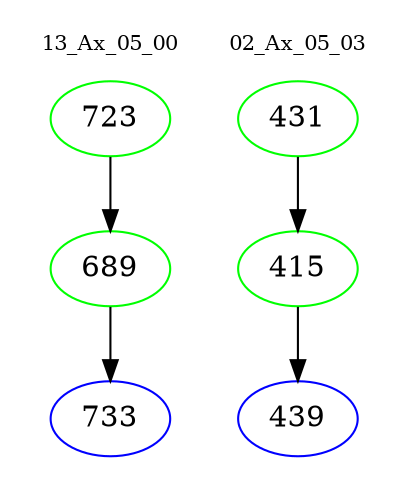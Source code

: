 digraph{
subgraph cluster_0 {
color = white
label = "13_Ax_05_00";
fontsize=10;
T0_723 [label="723", color="green"]
T0_723 -> T0_689 [color="black"]
T0_689 [label="689", color="green"]
T0_689 -> T0_733 [color="black"]
T0_733 [label="733", color="blue"]
}
subgraph cluster_1 {
color = white
label = "02_Ax_05_03";
fontsize=10;
T1_431 [label="431", color="green"]
T1_431 -> T1_415 [color="black"]
T1_415 [label="415", color="green"]
T1_415 -> T1_439 [color="black"]
T1_439 [label="439", color="blue"]
}
}
